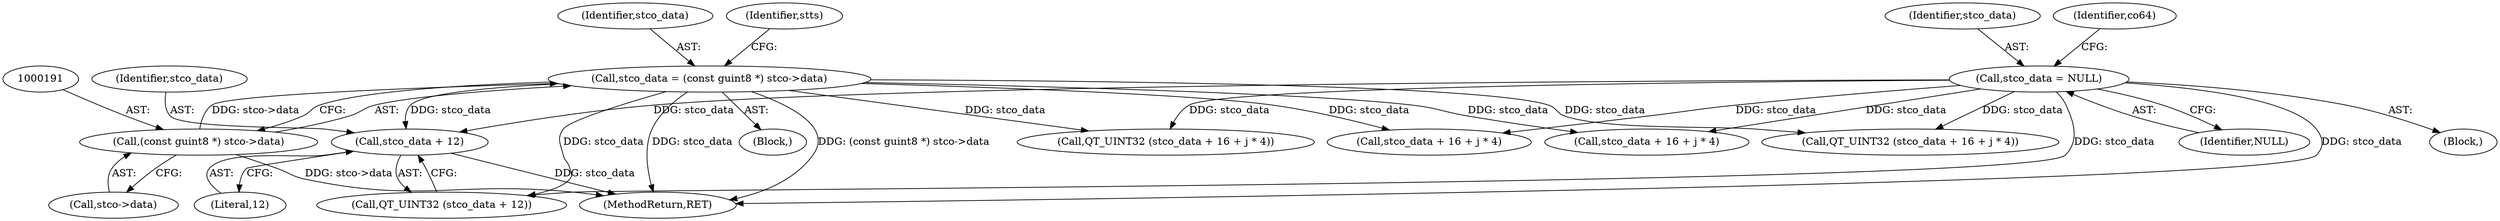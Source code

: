 digraph "0_gstreamer_bdc20b9baf13564d9a061343416395f8f9a92b53@pointer" {
"1000673" [label="(Call,stco_data + 12)"];
"1000188" [label="(Call,stco_data = (const guint8 *) stco->data)"];
"1000190" [label="(Call,(const guint8 *) stco->data)"];
"1000197" [label="(Call,stco_data = NULL)"];
"1000674" [label="(Identifier,stco_data)"];
"1000401" [label="(Call,stco_data + 16 + j * 4)"];
"1000198" [label="(Identifier,stco_data)"];
"1000197" [label="(Call,stco_data = NULL)"];
"1000673" [label="(Call,stco_data + 12)"];
"1000187" [label="(Block,)"];
"1000816" [label="(Call,QT_UINT32 (stco_data + 16 + j * 4))"];
"1000199" [label="(Identifier,NULL)"];
"1000189" [label="(Identifier,stco_data)"];
"1000675" [label="(Literal,12)"];
"1001044" [label="(MethodReturn,RET)"];
"1000672" [label="(Call,QT_UINT32 (stco_data + 12))"];
"1000192" [label="(Call,stco->data)"];
"1000188" [label="(Call,stco_data = (const guint8 *) stco->data)"];
"1000196" [label="(Block,)"];
"1000190" [label="(Call,(const guint8 *) stco->data)"];
"1000208" [label="(Identifier,stts)"];
"1000400" [label="(Call,QT_UINT32 (stco_data + 16 + j * 4))"];
"1000817" [label="(Call,stco_data + 16 + j * 4)"];
"1000202" [label="(Identifier,co64)"];
"1000673" -> "1000672"  [label="AST: "];
"1000673" -> "1000675"  [label="CFG: "];
"1000674" -> "1000673"  [label="AST: "];
"1000675" -> "1000673"  [label="AST: "];
"1000672" -> "1000673"  [label="CFG: "];
"1000673" -> "1001044"  [label="DDG: stco_data"];
"1000188" -> "1000673"  [label="DDG: stco_data"];
"1000197" -> "1000673"  [label="DDG: stco_data"];
"1000188" -> "1000187"  [label="AST: "];
"1000188" -> "1000190"  [label="CFG: "];
"1000189" -> "1000188"  [label="AST: "];
"1000190" -> "1000188"  [label="AST: "];
"1000208" -> "1000188"  [label="CFG: "];
"1000188" -> "1001044"  [label="DDG: (const guint8 *) stco->data"];
"1000188" -> "1001044"  [label="DDG: stco_data"];
"1000190" -> "1000188"  [label="DDG: stco->data"];
"1000188" -> "1000400"  [label="DDG: stco_data"];
"1000188" -> "1000401"  [label="DDG: stco_data"];
"1000188" -> "1000672"  [label="DDG: stco_data"];
"1000188" -> "1000816"  [label="DDG: stco_data"];
"1000188" -> "1000817"  [label="DDG: stco_data"];
"1000190" -> "1000192"  [label="CFG: "];
"1000191" -> "1000190"  [label="AST: "];
"1000192" -> "1000190"  [label="AST: "];
"1000190" -> "1001044"  [label="DDG: stco->data"];
"1000197" -> "1000196"  [label="AST: "];
"1000197" -> "1000199"  [label="CFG: "];
"1000198" -> "1000197"  [label="AST: "];
"1000199" -> "1000197"  [label="AST: "];
"1000202" -> "1000197"  [label="CFG: "];
"1000197" -> "1001044"  [label="DDG: stco_data"];
"1000197" -> "1000400"  [label="DDG: stco_data"];
"1000197" -> "1000401"  [label="DDG: stco_data"];
"1000197" -> "1000672"  [label="DDG: stco_data"];
"1000197" -> "1000816"  [label="DDG: stco_data"];
"1000197" -> "1000817"  [label="DDG: stco_data"];
}

